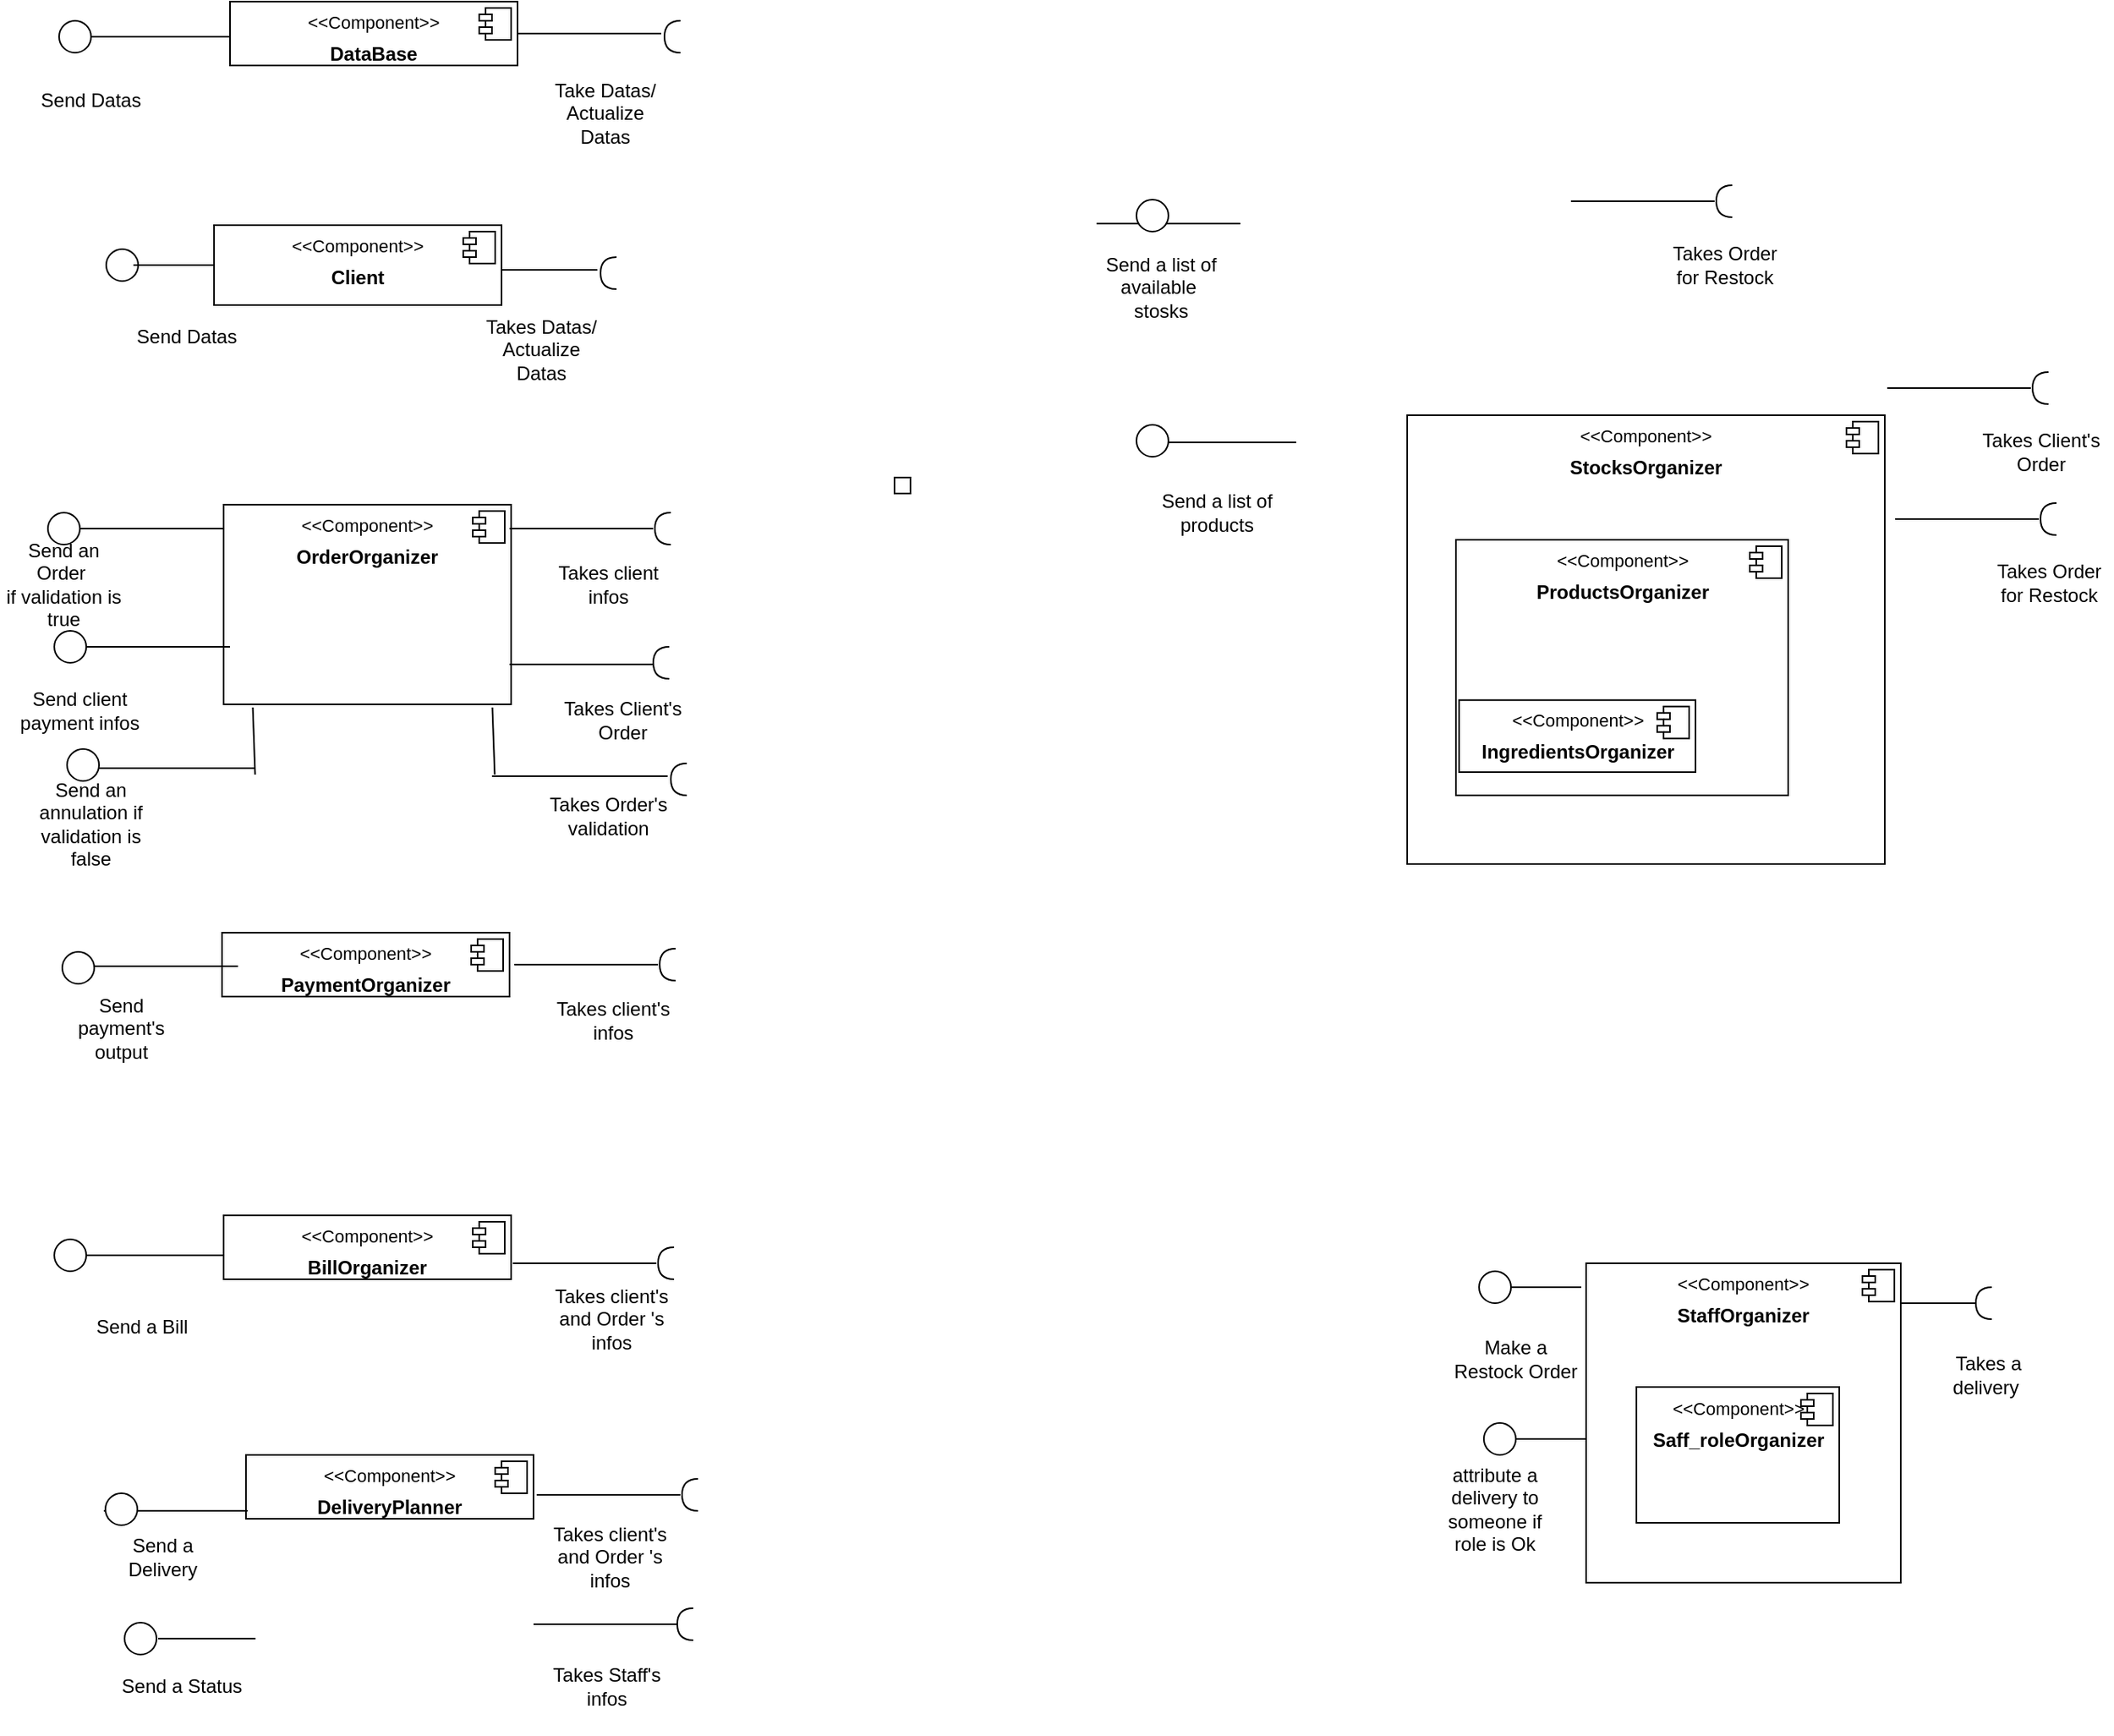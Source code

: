 <mxfile version="11.0.8" type="google"><diagram id="ZQgQQKlaleOTqkYhBIH8" name="Page-1"><mxGraphModel dx="1391" dy="901" grid="1" gridSize="10" guides="1" tooltips="1" connect="1" arrows="1" fold="1" page="1" pageScale="1" pageWidth="827" pageHeight="1169" math="0" shadow="0"><root><mxCell id="0"/><mxCell id="1" parent="0"/><mxCell id="AChrxi8E3ijFZcIGRKO9-9" value="&lt;p style=&quot;margin: 0px ; margin-top: 6px ; text-align: center&quot;&gt;&lt;font style=&quot;font-size: 11px&quot;&gt;&amp;lt;&amp;lt;Component&amp;gt;&amp;gt;&lt;/font&gt;&lt;/p&gt;&lt;p style=&quot;margin: 0px ; margin-top: 6px ; text-align: center&quot;&gt;&lt;b&gt;OrderOrganizer&lt;/b&gt;&lt;/p&gt;&lt;p style=&quot;margin: 0px ; margin-left: 8px&quot;&gt;&lt;br&gt;&lt;/p&gt;" style="align=left;overflow=fill;html=1;" vertex="1" parent="1"><mxGeometry x="240" y="335" width="180" height="125" as="geometry"/></mxCell><mxCell id="AChrxi8E3ijFZcIGRKO9-10" value="" style="shape=component;jettyWidth=8;jettyHeight=4;" vertex="1" parent="AChrxi8E3ijFZcIGRKO9-9"><mxGeometry x="1" width="20" height="20" relative="1" as="geometry"><mxPoint x="-24" y="4" as="offset"/></mxGeometry></mxCell><mxCell id="AChrxi8E3ijFZcIGRKO9-12" value="" style="ellipse;whiteSpace=wrap;html=1;aspect=fixed;" vertex="1" parent="1"><mxGeometry x="130" y="340" width="20" height="20" as="geometry"/></mxCell><mxCell id="AChrxi8E3ijFZcIGRKO9-13" value="Send an Order&amp;nbsp;&lt;br&gt;if validation is true" style="text;html=1;strokeColor=none;fillColor=none;align=center;verticalAlign=middle;whiteSpace=wrap;rounded=0;" vertex="1" parent="1"><mxGeometry x="100" y="355" width="80" height="60" as="geometry"/></mxCell><mxCell id="AChrxi8E3ijFZcIGRKO9-14" value="" style="shape=requiredInterface;html=1;verticalLabelPosition=bottom;rotation=180;" vertex="1" parent="1"><mxGeometry x="510" y="340" width="10" height="20" as="geometry"/></mxCell><mxCell id="AChrxi8E3ijFZcIGRKO9-15" value="" style="line;strokeWidth=1;html=1;" vertex="1" parent="1"><mxGeometry x="150" y="345" width="90" height="10" as="geometry"/></mxCell><mxCell id="AChrxi8E3ijFZcIGRKO9-16" value="" style="line;strokeWidth=1;html=1;" vertex="1" parent="1"><mxGeometry x="419" y="345" width="90" height="10" as="geometry"/></mxCell><mxCell id="AChrxi8E3ijFZcIGRKO9-17" value="Takes client infos" style="text;html=1;strokeColor=none;fillColor=none;align=center;verticalAlign=middle;whiteSpace=wrap;rounded=0;" vertex="1" parent="1"><mxGeometry x="441" y="355" width="80" height="60" as="geometry"/></mxCell><mxCell id="AChrxi8E3ijFZcIGRKO9-18" value="" style="ellipse;whiteSpace=wrap;html=1;aspect=fixed;" vertex="1" parent="1"><mxGeometry x="134" y="414" width="20" height="20" as="geometry"/></mxCell><mxCell id="AChrxi8E3ijFZcIGRKO9-19" value="" style="line;strokeWidth=1;html=1;" vertex="1" parent="1"><mxGeometry x="154" y="419" width="90" height="10" as="geometry"/></mxCell><mxCell id="AChrxi8E3ijFZcIGRKO9-20" value="Send client payment infos" style="text;html=1;strokeColor=none;fillColor=none;align=center;verticalAlign=middle;whiteSpace=wrap;rounded=0;" vertex="1" parent="1"><mxGeometry x="110" y="434" width="80" height="60" as="geometry"/></mxCell><mxCell id="AChrxi8E3ijFZcIGRKO9-21" value="" style="line;strokeWidth=1;html=1;" vertex="1" parent="1"><mxGeometry x="419" y="430" width="90" height="10" as="geometry"/></mxCell><mxCell id="AChrxi8E3ijFZcIGRKO9-22" value="Takes Client's Order" style="text;html=1;strokeColor=none;fillColor=none;align=center;verticalAlign=middle;whiteSpace=wrap;rounded=0;" vertex="1" parent="1"><mxGeometry x="450" y="440" width="80" height="60" as="geometry"/></mxCell><mxCell id="AChrxi8E3ijFZcIGRKO9-23" value="" style="shape=requiredInterface;html=1;verticalLabelPosition=bottom;rotation=180;" vertex="1" parent="1"><mxGeometry x="509" y="424" width="10" height="20" as="geometry"/></mxCell><mxCell id="AChrxi8E3ijFZcIGRKO9-25" value="&lt;p style=&quot;margin: 0px ; margin-top: 6px ; text-align: center&quot;&gt;&lt;span style=&quot;font-size: 11px&quot;&gt;&amp;lt;&amp;lt;Component&amp;gt;&amp;gt;&lt;/span&gt;&lt;b&gt;&lt;br&gt;&lt;/b&gt;&lt;/p&gt;&lt;p style=&quot;margin: 0px ; margin-top: 6px ; text-align: center&quot;&gt;&lt;b&gt;DataBase&lt;/b&gt;&lt;/p&gt;" style="align=left;overflow=fill;html=1;strokeWidth=1;" vertex="1" parent="1"><mxGeometry x="244" y="20" width="180" height="40" as="geometry"/></mxCell><mxCell id="AChrxi8E3ijFZcIGRKO9-26" value="" style="shape=component;jettyWidth=8;jettyHeight=4;" vertex="1" parent="AChrxi8E3ijFZcIGRKO9-25"><mxGeometry x="1" width="20" height="20" relative="1" as="geometry"><mxPoint x="-24" y="4" as="offset"/></mxGeometry></mxCell><mxCell id="AChrxi8E3ijFZcIGRKO9-27" value="" style="line;strokeWidth=1;html=1;" vertex="1" parent="1"><mxGeometry x="154" y="37" width="90" height="10" as="geometry"/></mxCell><mxCell id="AChrxi8E3ijFZcIGRKO9-28" value="" style="ellipse;whiteSpace=wrap;html=1;aspect=fixed;" vertex="1" parent="1"><mxGeometry x="137" y="32" width="20" height="20" as="geometry"/></mxCell><mxCell id="AChrxi8E3ijFZcIGRKO9-29" value="Send Datas" style="text;html=1;strokeColor=none;fillColor=none;align=center;verticalAlign=middle;whiteSpace=wrap;rounded=0;" vertex="1" parent="1"><mxGeometry x="117" y="52" width="80" height="60" as="geometry"/></mxCell><mxCell id="AChrxi8E3ijFZcIGRKO9-30" value="" style="line;strokeWidth=1;html=1;" vertex="1" parent="1"><mxGeometry x="424" y="35" width="90" height="10" as="geometry"/></mxCell><mxCell id="AChrxi8E3ijFZcIGRKO9-31" value="" style="shape=requiredInterface;html=1;verticalLabelPosition=bottom;rotation=180;" vertex="1" parent="1"><mxGeometry x="516" y="32" width="10" height="20" as="geometry"/></mxCell><mxCell id="AChrxi8E3ijFZcIGRKO9-32" value="Take Datas/&lt;br&gt;Actualize Datas" style="text;html=1;strokeColor=none;fillColor=none;align=center;verticalAlign=middle;whiteSpace=wrap;rounded=0;" vertex="1" parent="1"><mxGeometry x="439" y="60" width="80" height="60" as="geometry"/></mxCell><mxCell id="AChrxi8E3ijFZcIGRKO9-34" value="" style="ellipse;whiteSpace=wrap;html=1;aspect=fixed;" vertex="1" parent="1"><mxGeometry x="166.5" y="175" width="20" height="20" as="geometry"/></mxCell><mxCell id="AChrxi8E3ijFZcIGRKO9-35" value="" style="line;strokeWidth=1;html=1;" vertex="1" parent="1"><mxGeometry x="183.5" y="180" width="90" height="10" as="geometry"/></mxCell><mxCell id="AChrxi8E3ijFZcIGRKO9-36" value="" style="line;strokeWidth=1;html=1;" vertex="1" parent="1"><mxGeometry x="384" y="183" width="90" height="10" as="geometry"/></mxCell><mxCell id="AChrxi8E3ijFZcIGRKO9-37" value="" style="shape=requiredInterface;html=1;verticalLabelPosition=bottom;rotation=180;" vertex="1" parent="1"><mxGeometry x="476" y="180" width="10" height="20" as="geometry"/></mxCell><mxCell id="AChrxi8E3ijFZcIGRKO9-38" value="Takes Datas/&lt;br&gt;Actualize Datas" style="text;html=1;strokeColor=none;fillColor=none;align=center;verticalAlign=middle;whiteSpace=wrap;rounded=0;" vertex="1" parent="1"><mxGeometry x="399" y="208" width="80" height="60" as="geometry"/></mxCell><mxCell id="AChrxi8E3ijFZcIGRKO9-39" value="Send Datas" style="text;html=1;strokeColor=none;fillColor=none;align=center;verticalAlign=middle;whiteSpace=wrap;rounded=0;" vertex="1" parent="1"><mxGeometry x="176.5" y="200" width="80" height="60" as="geometry"/></mxCell><mxCell id="AChrxi8E3ijFZcIGRKO9-41" value="&lt;p style=&quot;margin: 0px ; margin-top: 6px ; text-align: center&quot;&gt;&lt;span style=&quot;font-size: 11px&quot;&gt;&amp;lt;&amp;lt;Component&amp;gt;&amp;gt;&lt;/span&gt;&lt;b&gt;&lt;br&gt;&lt;/b&gt;&lt;/p&gt;&lt;p style=&quot;margin: 0px ; margin-top: 6px ; text-align: center&quot;&gt;&lt;b&gt;PaymentOrganizer&lt;/b&gt;&lt;/p&gt;" style="align=left;overflow=fill;html=1;strokeWidth=1;" vertex="1" parent="1"><mxGeometry x="239" y="603" width="180" height="40" as="geometry"/></mxCell><mxCell id="AChrxi8E3ijFZcIGRKO9-42" value="" style="shape=component;jettyWidth=8;jettyHeight=4;" vertex="1" parent="AChrxi8E3ijFZcIGRKO9-41"><mxGeometry x="1" width="20" height="20" relative="1" as="geometry"><mxPoint x="-24" y="4" as="offset"/></mxGeometry></mxCell><mxCell id="AChrxi8E3ijFZcIGRKO9-44" value="" style="shape=requiredInterface;html=1;verticalLabelPosition=bottom;rotation=180;" vertex="1" parent="1"><mxGeometry x="513" y="613" width="10" height="20" as="geometry"/></mxCell><mxCell id="AChrxi8E3ijFZcIGRKO9-45" value="Takes client's infos" style="text;html=1;strokeColor=none;fillColor=none;align=center;verticalAlign=middle;whiteSpace=wrap;rounded=0;" vertex="1" parent="1"><mxGeometry x="444" y="628" width="80" height="60" as="geometry"/></mxCell><mxCell id="AChrxi8E3ijFZcIGRKO9-46" value="" style="line;strokeWidth=1;html=1;" vertex="1" parent="1"><mxGeometry x="422" y="618" width="90" height="10" as="geometry"/></mxCell><mxCell id="AChrxi8E3ijFZcIGRKO9-47" value="" style="shape=requiredInterface;html=1;verticalLabelPosition=bottom;rotation=180;" vertex="1" parent="1"><mxGeometry x="520" y="497" width="10" height="20" as="geometry"/></mxCell><mxCell id="AChrxi8E3ijFZcIGRKO9-48" value="Takes Order's validation" style="text;html=1;strokeColor=none;fillColor=none;align=center;verticalAlign=middle;whiteSpace=wrap;rounded=0;" vertex="1" parent="1"><mxGeometry x="441" y="500" width="80" height="60" as="geometry"/></mxCell><mxCell id="AChrxi8E3ijFZcIGRKO9-49" value="" style="line;strokeWidth=1;html=1;" vertex="1" parent="1"><mxGeometry x="408" y="500" width="110" height="10" as="geometry"/></mxCell><mxCell id="AChrxi8E3ijFZcIGRKO9-50" value="" style="line;strokeWidth=1;html=1;rotation=88;" vertex="1" parent="1"><mxGeometry x="388" y="478" width="42" height="10" as="geometry"/></mxCell><mxCell id="AChrxi8E3ijFZcIGRKO9-51" value="" style="line;strokeWidth=1;html=1;" vertex="1" parent="1"><mxGeometry x="160" y="495" width="100" height="10" as="geometry"/></mxCell><mxCell id="AChrxi8E3ijFZcIGRKO9-52" value="" style="line;strokeWidth=1;html=1;rotation=88;" vertex="1" parent="1"><mxGeometry x="238" y="478" width="42" height="10" as="geometry"/></mxCell><mxCell id="AChrxi8E3ijFZcIGRKO9-53" value="Send an annulation if validation is false" style="text;html=1;strokeColor=none;fillColor=none;align=center;verticalAlign=middle;whiteSpace=wrap;rounded=0;" vertex="1" parent="1"><mxGeometry x="117" y="505" width="80" height="60" as="geometry"/></mxCell><mxCell id="AChrxi8E3ijFZcIGRKO9-54" value="" style="ellipse;whiteSpace=wrap;html=1;aspect=fixed;" vertex="1" parent="1"><mxGeometry x="142" y="488" width="20" height="20" as="geometry"/></mxCell><mxCell id="AChrxi8E3ijFZcIGRKO9-55" value="" style="line;strokeWidth=1;html=1;" vertex="1" parent="1"><mxGeometry x="159" y="619" width="90" height="10" as="geometry"/></mxCell><mxCell id="AChrxi8E3ijFZcIGRKO9-56" value="" style="ellipse;whiteSpace=wrap;html=1;aspect=fixed;" vertex="1" parent="1"><mxGeometry x="139" y="615" width="20" height="20" as="geometry"/></mxCell><mxCell id="AChrxi8E3ijFZcIGRKO9-57" value="Send payment's output" style="text;html=1;strokeColor=none;fillColor=none;align=center;verticalAlign=middle;whiteSpace=wrap;rounded=0;" vertex="1" parent="1"><mxGeometry x="136" y="633" width="80" height="60" as="geometry"/></mxCell><mxCell id="AChrxi8E3ijFZcIGRKO9-58" value="&lt;p style=&quot;margin: 0px ; margin-top: 6px ; text-align: center&quot;&gt;&lt;span style=&quot;font-size: 11px&quot;&gt;&amp;lt;&amp;lt;Component&amp;gt;&amp;gt;&lt;/span&gt;&lt;b&gt;&lt;br&gt;&lt;/b&gt;&lt;/p&gt;&lt;p style=&quot;margin: 0px ; margin-top: 6px ; text-align: center&quot;&gt;&lt;b&gt;BillOrganizer&lt;/b&gt;&lt;/p&gt;" style="align=left;overflow=fill;html=1;strokeWidth=1;" vertex="1" parent="1"><mxGeometry x="240" y="780" width="180" height="40" as="geometry"/></mxCell><mxCell id="AChrxi8E3ijFZcIGRKO9-59" value="" style="shape=component;jettyWidth=8;jettyHeight=4;" vertex="1" parent="AChrxi8E3ijFZcIGRKO9-58"><mxGeometry x="1" width="20" height="20" relative="1" as="geometry"><mxPoint x="-24" y="4" as="offset"/></mxGeometry></mxCell><mxCell id="AChrxi8E3ijFZcIGRKO9-61" value="" style="shape=requiredInterface;html=1;verticalLabelPosition=bottom;rotation=180;" vertex="1" parent="1"><mxGeometry x="512" y="800" width="10" height="20" as="geometry"/></mxCell><mxCell id="AChrxi8E3ijFZcIGRKO9-62" value="Takes client's and Order 's infos" style="text;html=1;strokeColor=none;fillColor=none;align=center;verticalAlign=middle;whiteSpace=wrap;rounded=0;" vertex="1" parent="1"><mxGeometry x="443" y="815" width="80" height="60" as="geometry"/></mxCell><mxCell id="AChrxi8E3ijFZcIGRKO9-63" value="" style="line;strokeWidth=1;html=1;" vertex="1" parent="1"><mxGeometry x="421" y="805" width="90" height="10" as="geometry"/></mxCell><mxCell id="AChrxi8E3ijFZcIGRKO9-64" value="" style="line;strokeWidth=1;html=1;" vertex="1" parent="1"><mxGeometry x="150" y="800" width="90" height="10" as="geometry"/></mxCell><mxCell id="AChrxi8E3ijFZcIGRKO9-65" value="Send a Bill" style="text;html=1;strokeColor=none;fillColor=none;align=center;verticalAlign=middle;whiteSpace=wrap;rounded=0;" vertex="1" parent="1"><mxGeometry x="149" y="820" width="80" height="60" as="geometry"/></mxCell><mxCell id="AChrxi8E3ijFZcIGRKO9-67" value="" style="ellipse;whiteSpace=wrap;html=1;aspect=fixed;" vertex="1" parent="1"><mxGeometry x="134" y="795" width="20" height="20" as="geometry"/></mxCell><mxCell id="AChrxi8E3ijFZcIGRKO9-68" value="&lt;p style=&quot;margin: 0px ; margin-top: 6px ; text-align: center&quot;&gt;&lt;span style=&quot;font-size: 11px&quot;&gt;&amp;lt;&amp;lt;Component&amp;gt;&amp;gt;&lt;/span&gt;&lt;b&gt;&lt;br&gt;&lt;/b&gt;&lt;/p&gt;&lt;p style=&quot;margin: 0px ; margin-top: 6px ; text-align: center&quot;&gt;&lt;b&gt;DeliveryPlanner&lt;/b&gt;&lt;/p&gt;" style="align=left;overflow=fill;html=1;strokeWidth=1;" vertex="1" parent="1"><mxGeometry x="254" y="930" width="180" height="40" as="geometry"/></mxCell><mxCell id="AChrxi8E3ijFZcIGRKO9-69" value="" style="shape=component;jettyWidth=8;jettyHeight=4;" vertex="1" parent="AChrxi8E3ijFZcIGRKO9-68"><mxGeometry x="1" width="20" height="20" relative="1" as="geometry"><mxPoint x="-24" y="4" as="offset"/></mxGeometry></mxCell><mxCell id="AChrxi8E3ijFZcIGRKO9-71" value="" style="line;strokeWidth=1;html=1;" vertex="1" parent="1"><mxGeometry x="436" y="950" width="90" height="10" as="geometry"/></mxCell><mxCell id="AChrxi8E3ijFZcIGRKO9-72" value="" style="shape=requiredInterface;html=1;verticalLabelPosition=bottom;rotation=180;" vertex="1" parent="1"><mxGeometry x="527" y="945" width="10" height="20" as="geometry"/></mxCell><mxCell id="AChrxi8E3ijFZcIGRKO9-73" value="" style="line;strokeWidth=1;html=1;" vertex="1" parent="1"><mxGeometry x="165" y="960" width="90" height="10" as="geometry"/></mxCell><mxCell id="AChrxi8E3ijFZcIGRKO9-74" value="" style="ellipse;whiteSpace=wrap;html=1;aspect=fixed;" vertex="1" parent="1"><mxGeometry x="166" y="954" width="20" height="20" as="geometry"/></mxCell><mxCell id="AChrxi8E3ijFZcIGRKO9-75" value="Takes client's and Order 's infos" style="text;html=1;strokeColor=none;fillColor=none;align=center;verticalAlign=middle;whiteSpace=wrap;rounded=0;" vertex="1" parent="1"><mxGeometry x="442" y="964" width="80" height="60" as="geometry"/></mxCell><mxCell id="AChrxi8E3ijFZcIGRKO9-76" value="Send a Delivery" style="text;html=1;strokeColor=none;fillColor=none;align=center;verticalAlign=middle;whiteSpace=wrap;rounded=0;" vertex="1" parent="1"><mxGeometry x="162" y="964" width="80" height="60" as="geometry"/></mxCell><mxCell id="AChrxi8E3ijFZcIGRKO9-77" value="" style="ellipse;whiteSpace=wrap;html=1;aspect=fixed;" vertex="1" parent="1"><mxGeometry x="178" y="1035" width="20" height="20" as="geometry"/></mxCell><mxCell id="AChrxi8E3ijFZcIGRKO9-78" value="Send a Status" style="text;html=1;strokeColor=none;fillColor=none;align=center;verticalAlign=middle;whiteSpace=wrap;rounded=0;" vertex="1" parent="1"><mxGeometry x="174" y="1045" width="80" height="60" as="geometry"/></mxCell><mxCell id="AChrxi8E3ijFZcIGRKO9-79" value="" style="line;strokeWidth=1;html=1;" vertex="1" parent="1"><mxGeometry x="199" y="1040" width="61" height="10" as="geometry"/></mxCell><mxCell id="AChrxi8E3ijFZcIGRKO9-80" value="" style="line;strokeWidth=1;html=1;" vertex="1" parent="1"><mxGeometry x="434" y="1031" width="90" height="10" as="geometry"/></mxCell><mxCell id="AChrxi8E3ijFZcIGRKO9-81" value="" style="shape=requiredInterface;html=1;verticalLabelPosition=bottom;rotation=180;" vertex="1" parent="1"><mxGeometry x="524" y="1026" width="10" height="20" as="geometry"/></mxCell><mxCell id="AChrxi8E3ijFZcIGRKO9-82" value="Takes Staff's infos" style="text;html=1;strokeColor=none;fillColor=none;align=center;verticalAlign=middle;whiteSpace=wrap;rounded=0;" vertex="1" parent="1"><mxGeometry x="440" y="1045" width="80" height="60" as="geometry"/></mxCell><mxCell id="AChrxi8E3ijFZcIGRKO9-86" value="" style="line;strokeWidth=1;html=1;" vertex="1" parent="1"><mxGeometry x="1083.5" y="140" width="90" height="10" as="geometry"/></mxCell><mxCell id="AChrxi8E3ijFZcIGRKO9-87" value="Takes Order for Restock" style="text;html=1;strokeColor=none;fillColor=none;align=center;verticalAlign=middle;whiteSpace=wrap;rounded=0;" vertex="1" parent="1"><mxGeometry x="1139.5" y="155" width="80" height="60" as="geometry"/></mxCell><mxCell id="AChrxi8E3ijFZcIGRKO9-88" value="" style="shape=requiredInterface;html=1;verticalLabelPosition=bottom;rotation=180;" vertex="1" parent="1"><mxGeometry x="1174.5" y="135" width="10" height="20" as="geometry"/></mxCell><mxCell id="AChrxi8E3ijFZcIGRKO9-89" value="" style="line;strokeWidth=1;html=1;" vertex="1" parent="1"><mxGeometry x="786.5" y="154" width="90" height="10" as="geometry"/></mxCell><mxCell id="AChrxi8E3ijFZcIGRKO9-90" value="" style="ellipse;whiteSpace=wrap;html=1;aspect=fixed;" vertex="1" parent="1"><mxGeometry x="811.5" y="144" width="20" height="20" as="geometry"/></mxCell><mxCell id="AChrxi8E3ijFZcIGRKO9-91" value="Send a list of available&amp;nbsp; stosks" style="text;html=1;strokeColor=none;fillColor=none;align=center;verticalAlign=middle;whiteSpace=wrap;rounded=0;" vertex="1" parent="1"><mxGeometry x="786.5" y="169" width="80" height="60" as="geometry"/></mxCell><mxCell id="AChrxi8E3ijFZcIGRKO9-95" value="" style="line;strokeWidth=1;html=1;" vertex="1" parent="1"><mxGeometry x="1281.5" y="257" width="90" height="10" as="geometry"/></mxCell><mxCell id="AChrxi8E3ijFZcIGRKO9-96" value="Takes Client's Order" style="text;html=1;strokeColor=none;fillColor=none;align=center;verticalAlign=middle;whiteSpace=wrap;rounded=0;" vertex="1" parent="1"><mxGeometry x="1337.5" y="272" width="80" height="60" as="geometry"/></mxCell><mxCell id="AChrxi8E3ijFZcIGRKO9-97" value="" style="shape=requiredInterface;html=1;verticalLabelPosition=bottom;rotation=180;" vertex="1" parent="1"><mxGeometry x="1372.5" y="252" width="10" height="20" as="geometry"/></mxCell><mxCell id="AChrxi8E3ijFZcIGRKO9-98" value="" style="line;strokeWidth=1;html=1;" vertex="1" parent="1"><mxGeometry x="821.5" y="291" width="90" height="10" as="geometry"/></mxCell><mxCell id="AChrxi8E3ijFZcIGRKO9-99" value="" style="ellipse;whiteSpace=wrap;html=1;aspect=fixed;" vertex="1" parent="1"><mxGeometry x="811.5" y="285" width="20" height="20" as="geometry"/></mxCell><mxCell id="AChrxi8E3ijFZcIGRKO9-100" value="Send a list of products" style="text;html=1;strokeColor=none;fillColor=none;align=center;verticalAlign=middle;whiteSpace=wrap;rounded=0;" vertex="1" parent="1"><mxGeometry x="821.5" y="310" width="80" height="60" as="geometry"/></mxCell><mxCell id="AChrxi8E3ijFZcIGRKO9-101" value="" style="line;strokeWidth=1;html=1;" vertex="1" parent="1"><mxGeometry x="1286.5" y="339" width="90" height="10" as="geometry"/></mxCell><mxCell id="AChrxi8E3ijFZcIGRKO9-102" value="Takes Order for Restock" style="text;html=1;strokeColor=none;fillColor=none;align=center;verticalAlign=middle;whiteSpace=wrap;rounded=0;" vertex="1" parent="1"><mxGeometry x="1342.5" y="354" width="80" height="60" as="geometry"/></mxCell><mxCell id="AChrxi8E3ijFZcIGRKO9-103" value="" style="shape=requiredInterface;html=1;verticalLabelPosition=bottom;rotation=180;" vertex="1" parent="1"><mxGeometry x="1377.5" y="334" width="10" height="20" as="geometry"/></mxCell><mxCell id="AChrxi8E3ijFZcIGRKO9-104" value="" style="line;strokeWidth=1;html=1;" vertex="1" parent="1"><mxGeometry x="1040" y="820" width="50" height="10" as="geometry"/></mxCell><mxCell id="AChrxi8E3ijFZcIGRKO9-105" value="" style="ellipse;whiteSpace=wrap;html=1;aspect=fixed;" vertex="1" parent="1"><mxGeometry x="1026" y="815" width="20" height="20" as="geometry"/></mxCell><mxCell id="AChrxi8E3ijFZcIGRKO9-106" value="Make&amp;nbsp;a Restock Order" style="text;html=1;strokeColor=none;fillColor=none;align=center;verticalAlign=middle;whiteSpace=wrap;rounded=0;" vertex="1" parent="1"><mxGeometry x="1009" y="840" width="80" height="60" as="geometry"/></mxCell><mxCell id="AChrxi8E3ijFZcIGRKO9-107" value="" style="line;strokeWidth=1;html=1;" vertex="1" parent="1"><mxGeometry x="1273" y="830" width="64" height="10" as="geometry"/></mxCell><mxCell id="AChrxi8E3ijFZcIGRKO9-108" value="" style="shape=requiredInterface;html=1;verticalLabelPosition=bottom;rotation=180;" vertex="1" parent="1"><mxGeometry x="1337" y="825" width="10" height="20" as="geometry"/></mxCell><mxCell id="AChrxi8E3ijFZcIGRKO9-109" value="Takes a delivery&amp;nbsp;&lt;br&gt;" style="text;html=1;strokeColor=none;fillColor=none;align=center;verticalAlign=middle;whiteSpace=wrap;rounded=0;" vertex="1" parent="1"><mxGeometry x="1305" y="850" width="80" height="60" as="geometry"/></mxCell><mxCell id="AChrxi8E3ijFZcIGRKO9-111" value="" style="line;strokeWidth=1;html=1;" vertex="1" parent="1"><mxGeometry x="1043" y="915" width="50" height="10" as="geometry"/></mxCell><mxCell id="AChrxi8E3ijFZcIGRKO9-112" value="" style="ellipse;whiteSpace=wrap;html=1;aspect=fixed;" vertex="1" parent="1"><mxGeometry x="1029" y="910" width="20" height="20" as="geometry"/></mxCell><mxCell id="AChrxi8E3ijFZcIGRKO9-113" value="" style="line;strokeWidth=1;html=1;rotation=88;" vertex="1" parent="1"><mxGeometry x="1082" y="900" width="32" height="10" as="geometry"/></mxCell><mxCell id="AChrxi8E3ijFZcIGRKO9-114" value="attribute a delivery to someone if role is Ok" style="text;html=1;strokeColor=none;fillColor=none;align=center;verticalAlign=middle;whiteSpace=wrap;rounded=0;" vertex="1" parent="1"><mxGeometry x="996" y="934" width="80" height="60" as="geometry"/></mxCell><mxCell id="AChrxi8E3ijFZcIGRKO9-115" value="&lt;p style=&quot;margin: 0px ; margin-top: 6px ; text-align: center&quot;&gt;&lt;span style=&quot;font-size: 11px&quot;&gt;&amp;lt;&amp;lt;Component&amp;gt;&amp;gt;&lt;/span&gt;&lt;b&gt;&lt;br&gt;&lt;/b&gt;&lt;/p&gt;&lt;p style=&quot;margin: 0px ; margin-top: 6px ; text-align: center&quot;&gt;&lt;b&gt;Client&lt;/b&gt;&lt;/p&gt;" style="align=left;overflow=fill;html=1;" vertex="1" parent="1"><mxGeometry x="234" y="160" width="180" height="50" as="geometry"/></mxCell><mxCell id="AChrxi8E3ijFZcIGRKO9-116" value="" style="shape=component;jettyWidth=8;jettyHeight=4;" vertex="1" parent="AChrxi8E3ijFZcIGRKO9-115"><mxGeometry x="1" width="20" height="20" relative="1" as="geometry"><mxPoint x="-24" y="4" as="offset"/></mxGeometry></mxCell><mxCell id="AChrxi8E3ijFZcIGRKO9-117" value="&lt;p style=&quot;margin: 0px ; margin-top: 6px ; text-align: center&quot;&gt;&lt;font style=&quot;font-size: 11px&quot;&gt;&amp;lt;&amp;lt;Component&amp;gt;&amp;gt;&lt;/font&gt;&lt;/p&gt;&lt;p style=&quot;margin: 0px ; margin-top: 6px ; text-align: center&quot;&gt;&lt;b&gt;StaffOrganizer&lt;/b&gt;&lt;/p&gt;&lt;p style=&quot;margin: 0px ; margin-left: 8px&quot;&gt;&lt;br&gt;&lt;/p&gt;" style="align=left;overflow=fill;html=1;" vertex="1" parent="1"><mxGeometry x="1093" y="810" width="197" height="200" as="geometry"/></mxCell><mxCell id="AChrxi8E3ijFZcIGRKO9-118" value="" style="shape=component;jettyWidth=8;jettyHeight=4;" vertex="1" parent="AChrxi8E3ijFZcIGRKO9-117"><mxGeometry x="1" width="20" height="20" relative="1" as="geometry"><mxPoint x="-24" y="4" as="offset"/></mxGeometry></mxCell><mxCell id="AChrxi8E3ijFZcIGRKO9-122" value="&lt;p style=&quot;margin: 0px ; margin-top: 6px ; text-align: center&quot;&gt;&lt;font style=&quot;font-size: 11px&quot;&gt;&amp;lt;&amp;lt;Component&amp;gt;&amp;gt;&lt;/font&gt;&lt;/p&gt;&lt;p style=&quot;margin: 0px ; margin-top: 6px ; text-align: center&quot;&gt;&lt;b&gt;Saff_roleOrganizer&lt;/b&gt;&lt;/p&gt;&lt;p style=&quot;margin: 0px ; margin-left: 8px&quot;&gt;&lt;br&gt;&lt;/p&gt;" style="align=left;overflow=fill;html=1;" vertex="1" parent="1"><mxGeometry x="1124.5" y="887.5" width="127" height="85" as="geometry"/></mxCell><mxCell id="AChrxi8E3ijFZcIGRKO9-123" value="" style="shape=component;jettyWidth=8;jettyHeight=4;" vertex="1" parent="AChrxi8E3ijFZcIGRKO9-122"><mxGeometry x="1" width="20" height="20" relative="1" as="geometry"><mxPoint x="-24" y="4" as="offset"/></mxGeometry></mxCell><mxCell id="AChrxi8E3ijFZcIGRKO9-125" value="" style="rounded=0;whiteSpace=wrap;html=1;" vertex="1" parent="1"><mxGeometry x="660" y="318" width="10" height="10" as="geometry"/></mxCell><mxCell id="AChrxi8E3ijFZcIGRKO9-83" value="&lt;p style=&quot;margin: 0px ; margin-top: 6px ; text-align: center&quot;&gt;&lt;font style=&quot;font-size: 11px&quot;&gt;&amp;lt;&amp;lt;Component&amp;gt;&amp;gt;&lt;/font&gt;&lt;/p&gt;&lt;p style=&quot;margin: 0px ; margin-top: 6px ; text-align: center&quot;&gt;&lt;b&gt;StocksOrganizer&lt;/b&gt;&lt;/p&gt;&lt;p style=&quot;margin: 0px ; margin-left: 8px&quot;&gt;&lt;br&gt;&lt;/p&gt;" style="align=left;overflow=fill;html=1;" vertex="1" parent="1"><mxGeometry x="981" y="279" width="299" height="281" as="geometry"/></mxCell><mxCell id="AChrxi8E3ijFZcIGRKO9-84" value="" style="shape=component;jettyWidth=8;jettyHeight=4;" vertex="1" parent="AChrxi8E3ijFZcIGRKO9-83"><mxGeometry x="1" width="20" height="20" relative="1" as="geometry"><mxPoint x="-24" y="4" as="offset"/></mxGeometry></mxCell><mxCell id="AChrxi8E3ijFZcIGRKO9-92" value="&lt;p style=&quot;margin: 0px ; margin-top: 6px ; text-align: center&quot;&gt;&lt;font style=&quot;font-size: 11px&quot;&gt;&amp;lt;&amp;lt;Component&amp;gt;&amp;gt;&lt;/font&gt;&lt;/p&gt;&lt;p style=&quot;margin: 0px ; margin-top: 6px ; text-align: center&quot;&gt;&lt;b&gt;ProductsOrganizer&lt;/b&gt;&lt;/p&gt;&lt;p style=&quot;margin: 0px ; margin-left: 8px&quot;&gt;&lt;br&gt;&lt;/p&gt;" style="align=left;overflow=fill;html=1;" vertex="1" parent="AChrxi8E3ijFZcIGRKO9-83"><mxGeometry x="30.5" y="78" width="208" height="160" as="geometry"/></mxCell><mxCell id="AChrxi8E3ijFZcIGRKO9-93" value="" style="shape=component;jettyWidth=8;jettyHeight=4;" vertex="1" parent="AChrxi8E3ijFZcIGRKO9-92"><mxGeometry x="1" width="20" height="20" relative="1" as="geometry"><mxPoint x="-24" y="4" as="offset"/></mxGeometry></mxCell><mxCell id="AChrxi8E3ijFZcIGRKO9-126" value="&lt;p style=&quot;margin: 0px ; margin-top: 6px ; text-align: center&quot;&gt;&lt;font style=&quot;font-size: 11px&quot;&gt;&amp;lt;&amp;lt;Component&amp;gt;&amp;gt;&lt;/font&gt;&lt;/p&gt;&lt;p style=&quot;margin: 0px ; margin-top: 6px ; text-align: center&quot;&gt;&lt;b&gt;IngredientsOrganizer&lt;/b&gt;&lt;/p&gt;&lt;p style=&quot;margin: 0px ; margin-left: 8px&quot;&gt;&lt;br&gt;&lt;/p&gt;" style="align=left;overflow=fill;html=1;" vertex="1" parent="AChrxi8E3ijFZcIGRKO9-92"><mxGeometry x="2" y="100.364" width="148" height="45.091" as="geometry"/></mxCell><mxCell id="AChrxi8E3ijFZcIGRKO9-127" value="" style="shape=component;jettyWidth=8;jettyHeight=4;" vertex="1" parent="AChrxi8E3ijFZcIGRKO9-126"><mxGeometry x="1" width="20" height="20" relative="1" as="geometry"><mxPoint x="-24" y="4" as="offset"/></mxGeometry></mxCell></root></mxGraphModel></diagram></mxfile>